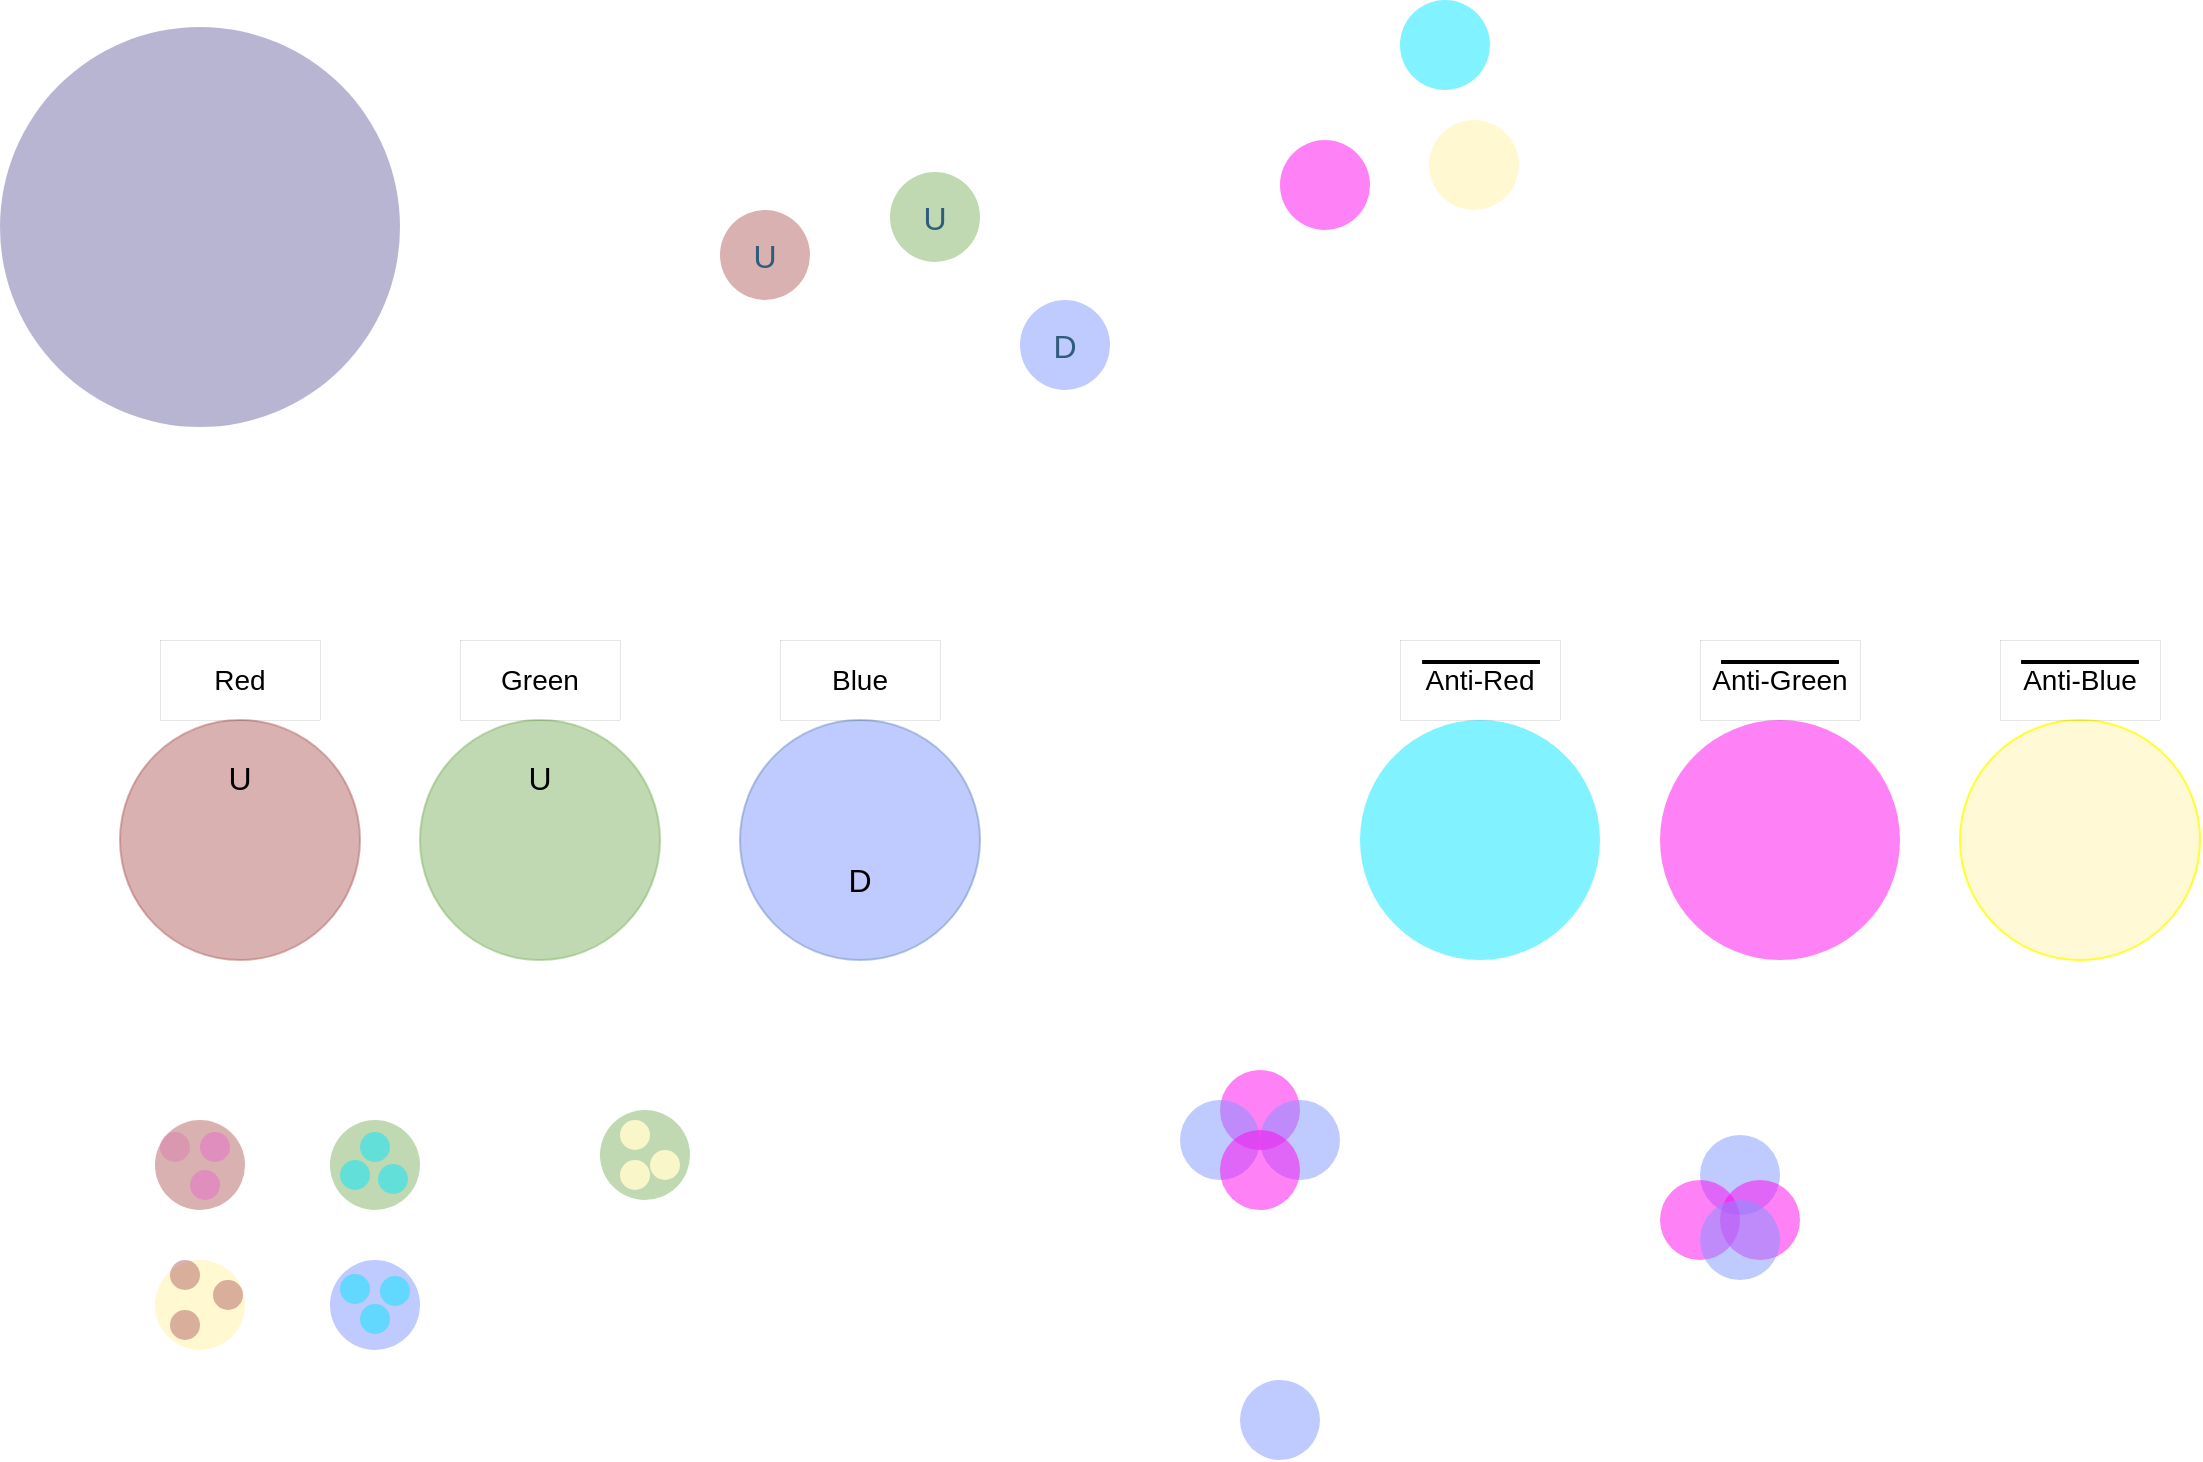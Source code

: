 <mxfile version="26.0.16">
  <diagram id="3228e29e-7158-1315-38df-8450db1d8a1d" name="Page-1">
    <mxGraphModel dx="1426" dy="781" grid="1" gridSize="10" guides="1" tooltips="1" connect="1" arrows="1" fold="1" page="1" pageScale="1" pageWidth="1920" pageHeight="1200" background="none" math="0" shadow="0">
      <root>
        <mxCell id="0" />
        <mxCell id="1" parent="0" />
        <mxCell id="21635" value="&lt;div style=&quot;text-align: center ; font-size: 16px&quot;&gt;&lt;br&gt;&lt;/div&gt;" style="ellipse;whiteSpace=wrap;html=1;aspect=fixed;rounded=1;shadow=0;glass=0;labelBackgroundColor=none;strokeColor=none;strokeWidth=1;fillColor=#FFF8CC;gradientColor=none;fontFamily=Helvetica;fontSize=16;fontColor=#2F5B7C;align=center;verticalAlign=top;spacing=15;opacity=90;" parent="1" vertex="1">
          <mxGeometry x="724.5" y="110" width="45" height="45" as="geometry" />
        </mxCell>
        <mxCell id="21636" value="" style="ellipse;whiteSpace=wrap;html=1;aspect=fixed;rounded=1;shadow=0;glass=0;labelBackgroundColor=none;strokeColor=none;strokeWidth=1;fillColor=#FF05EE;gradientColor=none;fontFamily=Helvetica;fontSize=16;fontColor=#2F5B7C;align=left;opacity=50;spacing=15;" parent="1" vertex="1">
          <mxGeometry x="650" y="120" width="45" height="45" as="geometry" />
        </mxCell>
        <mxCell id="21638" value="" style="ellipse;whiteSpace=wrap;html=1;aspect=fixed;rounded=1;shadow=0;glass=0;labelBackgroundColor=none;strokeColor=none;strokeWidth=1;fillColor=#736CA8;gradientColor=none;fontFamily=Helvetica;fontSize=16;fontColor=#2F5B7C;align=left;opacity=50;spacing=15;" parent="1" vertex="1">
          <mxGeometry x="10" y="63.5" width="200" height="200" as="geometry" />
        </mxCell>
        <mxCell id="21643" value="U" style="ellipse;whiteSpace=wrap;html=1;aspect=fixed;rounded=1;shadow=0;glass=0;labelBackgroundColor=none;strokeColor=none;strokeWidth=1;fillColor=#82B366;gradientColor=none;fontFamily=Helvetica;fontSize=16;fontColor=#2F5B7C;align=center;opacity=50;spacing=15;" parent="1" vertex="1">
          <mxGeometry x="455" y="136" width="45" height="45" as="geometry" />
        </mxCell>
        <mxCell id="21645" value="" style="ellipse;whiteSpace=wrap;html=1;aspect=fixed;rounded=1;shadow=0;glass=0;labelBackgroundColor=none;strokeColor=none;strokeWidth=1;fillColor=#05E6FF;gradientColor=none;fontFamily=Helvetica;fontSize=16;fontColor=#2F5B7C;align=center;opacity=50;spacing=15;" parent="1" vertex="1">
          <mxGeometry x="710" y="50" width="45" height="45" as="geometry" />
        </mxCell>
        <mxCell id="21646" value="D" style="ellipse;whiteSpace=wrap;html=1;aspect=fixed;rounded=1;shadow=0;glass=0;labelBackgroundColor=none;strokeColor=none;strokeWidth=1;fillColor=#8095FF;gradientColor=none;fontFamily=Helvetica;fontSize=16;fontColor=#2F5B7C;align=center;opacity=50;spacing=15;" parent="1" vertex="1">
          <mxGeometry x="520" y="200" width="45" height="45" as="geometry" />
        </mxCell>
        <mxCell id="21647" value="U" style="ellipse;whiteSpace=wrap;html=1;aspect=fixed;rounded=1;shadow=0;glass=0;labelBackgroundColor=none;strokeColor=none;strokeWidth=1;fillColor=light-dark(#B36565,#A4A0C6);gradientColor=none;fontFamily=Helvetica;fontSize=16;fontColor=#2F5B7C;align=center;opacity=50;spacing=15;" parent="1" vertex="1">
          <mxGeometry x="370" y="155" width="45" height="45" as="geometry" />
        </mxCell>
        <mxCell id="21637" value="&lt;div style=&quot;text-align: center; font-size: 16px;&quot;&gt;U&lt;/div&gt;" style="ellipse;whiteSpace=wrap;html=1;aspect=fixed;rounded=1;shadow=0;glass=0;labelBackgroundColor=none;strokeColor=#82B366;strokeWidth=1;fillColor=#82B366;fontFamily=Helvetica;fontSize=16;align=center;opacity=50;verticalAlign=top;spacing=15;" parent="1" vertex="1">
          <mxGeometry x="220" y="410" width="120" height="120" as="geometry" />
        </mxCell>
        <mxCell id="U8a9kqxpGam07MCW7ury-21656" value="" style="ellipse;whiteSpace=wrap;html=1;aspect=fixed;rounded=1;shadow=0;glass=0;labelBackgroundColor=none;strokeColor=none;strokeWidth=1;fillColor=#05E6FF;gradientColor=none;fontFamily=Helvetica;fontSize=16;fontColor=#2F5B7C;align=right;opacity=50;spacing=15;" vertex="1" parent="1">
          <mxGeometry x="690" y="410" width="120" height="120" as="geometry" />
        </mxCell>
        <mxCell id="U8a9kqxpGam07MCW7ury-21657" value="&lt;div style=&quot;text-align: center; font-size: 16px;&quot;&gt;&lt;br&gt;&lt;/div&gt;" style="ellipse;whiteSpace=wrap;html=1;aspect=fixed;rounded=1;shadow=0;glass=0;labelBackgroundColor=none;strokeColor=none;strokeWidth=1;fillColor=light-dark(#FF05EE,#EC8F82);gradientColor=none;fontFamily=Helvetica;fontSize=16;fontColor=#2F5B7C;align=center;opacity=50;verticalAlign=bottom;spacingBottom=15;spacing=15;" vertex="1" parent="1">
          <mxGeometry x="840" y="410" width="120" height="120" as="geometry" />
        </mxCell>
        <mxCell id="U8a9kqxpGam07MCW7ury-21658" value="&lt;div style=&quot;text-align: center; font-size: 16px;&quot;&gt;&lt;br&gt;&lt;/div&gt;" style="ellipse;whiteSpace=wrap;html=1;aspect=fixed;rounded=1;shadow=0;glass=0;labelBackgroundColor=none;strokeColor=light-dark(#ffff00, #6d5100);strokeWidth=1;fillColor=light-dark(#FFF8CC,#281D00);fontFamily=Helvetica;fontSize=16;align=center;opacity=80;verticalAlign=top;spacing=15;" vertex="1" parent="1">
          <mxGeometry x="990" y="410" width="120" height="120" as="geometry" />
        </mxCell>
        <mxCell id="U8a9kqxpGam07MCW7ury-21660" value="&lt;div style=&quot;text-align: center; font-size: 16px;&quot;&gt;U&lt;/div&gt;" style="ellipse;whiteSpace=wrap;html=1;aspect=fixed;rounded=1;shadow=0;glass=0;labelBackgroundColor=none;strokeColor=light-dark(#b36565, #446e2c);strokeWidth=1;fillColor=light-dark(#B36565,#446E2C);fontFamily=Helvetica;fontSize=16;align=center;opacity=50;verticalAlign=top;spacing=15;" vertex="1" parent="1">
          <mxGeometry x="70" y="410" width="120" height="120" as="geometry" />
        </mxCell>
        <mxCell id="U8a9kqxpGam07MCW7ury-21661" value="&lt;div style=&quot;text-align: center; font-size: 16px;&quot;&gt;D&lt;/div&gt;" style="ellipse;whiteSpace=wrap;html=1;aspect=fixed;rounded=1;shadow=0;glass=0;labelBackgroundColor=none;strokeColor=#6c8ebf;strokeWidth=1;fillColor=light-dark(#8095FF,#1D293B);fontFamily=Helvetica;fontSize=16;align=center;opacity=50;verticalAlign=bottom;spacingBottom=15;spacing=15;" vertex="1" parent="1">
          <mxGeometry x="380" y="410" width="120" height="120" as="geometry" />
        </mxCell>
        <mxCell id="U8a9kqxpGam07MCW7ury-21662" value="Red" style="text;strokeColor=default;align=center;fillColor=none;html=1;verticalAlign=middle;whiteSpace=wrap;rounded=0;strokeWidth=0;fontSize=14;" vertex="1" parent="1">
          <mxGeometry x="90" y="370" width="80" height="40" as="geometry" />
        </mxCell>
        <mxCell id="U8a9kqxpGam07MCW7ury-21663" value="" style="endArrow=none;html=1;rounded=0;strokeWidth=2;exitX=0.138;exitY=-0.075;exitDx=0;exitDy=0;exitPerimeter=0;" edge="1" parent="1">
          <mxGeometry width="50" height="50" relative="1" as="geometry">
            <mxPoint x="721.04" y="381" as="sourcePoint" />
            <mxPoint x="780" y="381" as="targetPoint" />
          </mxGeometry>
        </mxCell>
        <mxCell id="U8a9kqxpGam07MCW7ury-21664" value="Green" style="text;strokeColor=default;align=center;fillColor=none;html=1;verticalAlign=middle;whiteSpace=wrap;rounded=0;strokeWidth=0;fontSize=14;" vertex="1" parent="1">
          <mxGeometry x="240" y="370" width="80" height="40" as="geometry" />
        </mxCell>
        <mxCell id="U8a9kqxpGam07MCW7ury-21665" value="Blue" style="text;strokeColor=default;align=center;fillColor=none;html=1;verticalAlign=middle;whiteSpace=wrap;rounded=0;strokeWidth=0;fontSize=14;" vertex="1" parent="1">
          <mxGeometry x="400" y="370" width="80" height="40" as="geometry" />
        </mxCell>
        <mxCell id="U8a9kqxpGam07MCW7ury-21666" value="Anti-Red" style="text;strokeColor=default;align=center;fillColor=none;html=1;verticalAlign=middle;whiteSpace=wrap;rounded=0;strokeWidth=0;fontSize=14;" vertex="1" parent="1">
          <mxGeometry x="710" y="370" width="80" height="40" as="geometry" />
        </mxCell>
        <mxCell id="U8a9kqxpGam07MCW7ury-21667" value="Anti-Green" style="text;strokeColor=default;align=center;fillColor=none;html=1;verticalAlign=middle;whiteSpace=wrap;rounded=0;strokeWidth=0;fontSize=14;" vertex="1" parent="1">
          <mxGeometry x="860" y="370" width="80" height="40" as="geometry" />
        </mxCell>
        <mxCell id="U8a9kqxpGam07MCW7ury-21668" value="Anti-Blue" style="text;strokeColor=default;align=center;fillColor=none;html=1;verticalAlign=middle;whiteSpace=wrap;rounded=0;strokeWidth=0;fontSize=14;" vertex="1" parent="1">
          <mxGeometry x="1010" y="370" width="80" height="40" as="geometry" />
        </mxCell>
        <mxCell id="U8a9kqxpGam07MCW7ury-21669" value="" style="endArrow=none;html=1;rounded=0;strokeWidth=2;exitX=0.138;exitY=-0.075;exitDx=0;exitDy=0;exitPerimeter=0;" edge="1" parent="1">
          <mxGeometry width="50" height="50" relative="1" as="geometry">
            <mxPoint x="870.52" y="381" as="sourcePoint" />
            <mxPoint x="929.48" y="381" as="targetPoint" />
          </mxGeometry>
        </mxCell>
        <mxCell id="U8a9kqxpGam07MCW7ury-21670" value="" style="endArrow=none;html=1;rounded=0;strokeWidth=2;exitX=0.138;exitY=-0.075;exitDx=0;exitDy=0;exitPerimeter=0;" edge="1" parent="1">
          <mxGeometry width="50" height="50" relative="1" as="geometry">
            <mxPoint x="1020.52" y="381" as="sourcePoint" />
            <mxPoint x="1079.48" y="381" as="targetPoint" />
          </mxGeometry>
        </mxCell>
        <mxCell id="U8a9kqxpGam07MCW7ury-21672" value="" style="ellipse;whiteSpace=wrap;html=1;aspect=fixed;rounded=1;shadow=0;glass=0;labelBackgroundColor=none;strokeColor=none;strokeWidth=1;fillColor=#FF05EE;gradientColor=none;fontFamily=Helvetica;fontSize=16;fontColor=#2F5B7C;align=left;opacity=20;spacing=15;" vertex="1" parent="1">
          <mxGeometry x="90" y="616" width="15" height="15" as="geometry" />
        </mxCell>
        <mxCell id="U8a9kqxpGam07MCW7ury-21673" value="" style="ellipse;whiteSpace=wrap;html=1;aspect=fixed;rounded=1;shadow=0;glass=0;labelBackgroundColor=none;strokeColor=none;strokeWidth=1;fillColor=#82B366;gradientColor=none;fontFamily=Helvetica;fontSize=16;fontColor=#2F5B7C;align=center;opacity=50;spacing=15;" vertex="1" parent="1">
          <mxGeometry x="175" y="610" width="45" height="45" as="geometry" />
        </mxCell>
        <mxCell id="U8a9kqxpGam07MCW7ury-21674" value="" style="ellipse;whiteSpace=wrap;html=1;aspect=fixed;rounded=1;shadow=0;glass=0;labelBackgroundColor=none;strokeColor=none;strokeWidth=1;fillColor=#05E6FF;gradientColor=none;fontFamily=Helvetica;fontSize=16;fontColor=#2F5B7C;align=center;opacity=50;spacing=15;" vertex="1" parent="1">
          <mxGeometry x="180" y="630" width="15" height="15" as="geometry" />
        </mxCell>
        <mxCell id="U8a9kqxpGam07MCW7ury-21675" value="" style="ellipse;whiteSpace=wrap;html=1;aspect=fixed;rounded=1;shadow=0;glass=0;labelBackgroundColor=none;strokeColor=none;strokeWidth=1;fillColor=#8095FF;gradientColor=none;fontFamily=Helvetica;fontSize=16;fontColor=#2F5B7C;align=center;opacity=50;spacing=15;" vertex="1" parent="1">
          <mxGeometry x="175" y="680" width="45" height="45" as="geometry" />
        </mxCell>
        <mxCell id="U8a9kqxpGam07MCW7ury-21676" value="" style="ellipse;whiteSpace=wrap;html=1;aspect=fixed;rounded=1;shadow=0;glass=0;labelBackgroundColor=none;strokeColor=none;strokeWidth=1;fillColor=light-dark(#B36565,#A4A0C6);gradientColor=none;fontFamily=Helvetica;fontSize=16;fontColor=#2F5B7C;align=center;opacity=50;spacing=15;" vertex="1" parent="1">
          <mxGeometry x="87.5" y="610" width="45" height="45" as="geometry" />
        </mxCell>
        <mxCell id="U8a9kqxpGam07MCW7ury-21671" value="&lt;div style=&quot;text-align: center ; font-size: 16px&quot;&gt;&lt;br&gt;&lt;/div&gt;" style="ellipse;whiteSpace=wrap;html=1;aspect=fixed;rounded=1;shadow=0;glass=0;labelBackgroundColor=none;strokeColor=none;strokeWidth=1;fillColor=#FFF8CC;gradientColor=none;fontFamily=Helvetica;fontSize=16;fontColor=#2F5B7C;align=center;verticalAlign=top;spacing=15;opacity=90;" vertex="1" parent="1">
          <mxGeometry x="87.5" y="680" width="45" height="45" as="geometry" />
        </mxCell>
        <mxCell id="U8a9kqxpGam07MCW7ury-21678" value="" style="ellipse;whiteSpace=wrap;html=1;aspect=fixed;rounded=1;shadow=0;glass=0;labelBackgroundColor=none;strokeColor=none;strokeWidth=1;fillColor=#FF05EE;gradientColor=none;fontFamily=Helvetica;fontSize=16;fontColor=#2F5B7C;align=left;opacity=20;spacing=15;" vertex="1" parent="1">
          <mxGeometry x="105" y="635" width="15" height="15" as="geometry" />
        </mxCell>
        <mxCell id="U8a9kqxpGam07MCW7ury-21679" value="" style="ellipse;whiteSpace=wrap;html=1;aspect=fixed;rounded=1;shadow=0;glass=0;labelBackgroundColor=none;strokeColor=none;strokeWidth=1;fillColor=#FF05EE;gradientColor=none;fontFamily=Helvetica;fontSize=16;fontColor=#2F5B7C;align=left;opacity=20;spacing=15;" vertex="1" parent="1">
          <mxGeometry x="110" y="616" width="15" height="15" as="geometry" />
        </mxCell>
        <mxCell id="U8a9kqxpGam07MCW7ury-21680" value="" style="ellipse;whiteSpace=wrap;html=1;aspect=fixed;rounded=1;shadow=0;glass=0;labelBackgroundColor=none;strokeColor=none;strokeWidth=1;fillColor=#05E6FF;gradientColor=none;fontFamily=Helvetica;fontSize=16;fontColor=#2F5B7C;align=center;opacity=50;spacing=15;" vertex="1" parent="1">
          <mxGeometry x="190" y="616" width="15" height="15" as="geometry" />
        </mxCell>
        <mxCell id="U8a9kqxpGam07MCW7ury-21683" value="" style="ellipse;whiteSpace=wrap;html=1;aspect=fixed;rounded=1;shadow=0;glass=0;labelBackgroundColor=none;strokeColor=none;strokeWidth=1;fillColor=#05E6FF;gradientColor=none;fontFamily=Helvetica;fontSize=16;fontColor=#2F5B7C;align=center;opacity=50;spacing=15;" vertex="1" parent="1">
          <mxGeometry x="199" y="632" width="15" height="15" as="geometry" />
        </mxCell>
        <mxCell id="U8a9kqxpGam07MCW7ury-21684" value="" style="ellipse;whiteSpace=wrap;html=1;aspect=fixed;rounded=1;shadow=0;glass=0;labelBackgroundColor=none;strokeColor=none;strokeWidth=1;fillColor=light-dark(#B36565,#A4A0C6);gradientColor=none;fontFamily=Helvetica;fontSize=16;fontColor=#2F5B7C;align=center;opacity=50;spacing=15;" vertex="1" parent="1">
          <mxGeometry x="95" y="680" width="15" height="15" as="geometry" />
        </mxCell>
        <mxCell id="U8a9kqxpGam07MCW7ury-21685" value="" style="ellipse;whiteSpace=wrap;html=1;aspect=fixed;rounded=1;shadow=0;glass=0;labelBackgroundColor=none;strokeColor=none;strokeWidth=1;fillColor=light-dark(#B36565,#A4A0C6);gradientColor=none;fontFamily=Helvetica;fontSize=16;fontColor=#2F5B7C;align=center;opacity=50;spacing=15;" vertex="1" parent="1">
          <mxGeometry x="116.5" y="690" width="15" height="15" as="geometry" />
        </mxCell>
        <mxCell id="U8a9kqxpGam07MCW7ury-21687" value="" style="ellipse;whiteSpace=wrap;html=1;aspect=fixed;rounded=1;shadow=0;glass=0;labelBackgroundColor=none;strokeColor=none;strokeWidth=1;fillColor=light-dark(#B36565,#A4A0C6);gradientColor=none;fontFamily=Helvetica;fontSize=16;fontColor=#2F5B7C;align=center;opacity=50;spacing=15;" vertex="1" parent="1">
          <mxGeometry x="95" y="705" width="15" height="15" as="geometry" />
        </mxCell>
        <mxCell id="U8a9kqxpGam07MCW7ury-21688" value="" style="ellipse;whiteSpace=wrap;html=1;aspect=fixed;rounded=1;shadow=0;glass=0;labelBackgroundColor=none;strokeColor=none;strokeWidth=1;fillColor=#82B366;gradientColor=none;fontFamily=Helvetica;fontSize=16;fontColor=#2F5B7C;align=center;opacity=50;spacing=15;" vertex="1" parent="1">
          <mxGeometry x="310" y="605" width="45" height="45" as="geometry" />
        </mxCell>
        <mxCell id="U8a9kqxpGam07MCW7ury-21689" value="&lt;div style=&quot;text-align: center ; font-size: 16px&quot;&gt;&lt;br&gt;&lt;/div&gt;" style="ellipse;whiteSpace=wrap;html=1;aspect=fixed;rounded=1;shadow=0;glass=0;labelBackgroundColor=none;strokeColor=none;strokeWidth=1;fillColor=#FFF8CC;gradientColor=none;fontFamily=Helvetica;fontSize=16;fontColor=#2F5B7C;align=center;verticalAlign=top;spacing=15;opacity=90;" vertex="1" parent="1">
          <mxGeometry x="320" y="610" width="15" height="15" as="geometry" />
        </mxCell>
        <mxCell id="U8a9kqxpGam07MCW7ury-21690" value="&lt;div style=&quot;text-align: center ; font-size: 16px&quot;&gt;&lt;br&gt;&lt;/div&gt;" style="ellipse;whiteSpace=wrap;html=1;aspect=fixed;rounded=1;shadow=0;glass=0;labelBackgroundColor=none;strokeColor=none;strokeWidth=1;fillColor=#FFF8CC;gradientColor=none;fontFamily=Helvetica;fontSize=16;fontColor=#2F5B7C;align=center;verticalAlign=top;spacing=15;opacity=90;" vertex="1" parent="1">
          <mxGeometry x="335" y="625" width="15" height="15" as="geometry" />
        </mxCell>
        <mxCell id="U8a9kqxpGam07MCW7ury-21691" value="&lt;div style=&quot;text-align: center ; font-size: 16px&quot;&gt;&lt;br&gt;&lt;/div&gt;" style="ellipse;whiteSpace=wrap;html=1;aspect=fixed;rounded=1;shadow=0;glass=0;labelBackgroundColor=none;strokeColor=none;strokeWidth=1;fillColor=#FFF8CC;gradientColor=none;fontFamily=Helvetica;fontSize=16;fontColor=#2F5B7C;align=center;verticalAlign=top;spacing=15;opacity=90;" vertex="1" parent="1">
          <mxGeometry x="320" y="630" width="15" height="15" as="geometry" />
        </mxCell>
        <mxCell id="U8a9kqxpGam07MCW7ury-21692" value="" style="ellipse;whiteSpace=wrap;html=1;aspect=fixed;rounded=1;shadow=0;glass=0;labelBackgroundColor=none;strokeColor=none;strokeWidth=1;fillColor=#05E6FF;gradientColor=none;fontFamily=Helvetica;fontSize=16;fontColor=#2F5B7C;align=center;opacity=50;spacing=15;" vertex="1" parent="1">
          <mxGeometry x="190" y="702" width="15" height="15" as="geometry" />
        </mxCell>
        <mxCell id="U8a9kqxpGam07MCW7ury-21693" value="" style="ellipse;whiteSpace=wrap;html=1;aspect=fixed;rounded=1;shadow=0;glass=0;labelBackgroundColor=none;strokeColor=none;strokeWidth=1;fillColor=#05E6FF;gradientColor=none;fontFamily=Helvetica;fontSize=16;fontColor=#2F5B7C;align=center;opacity=50;spacing=15;" vertex="1" parent="1">
          <mxGeometry x="200" y="688" width="15" height="15" as="geometry" />
        </mxCell>
        <mxCell id="U8a9kqxpGam07MCW7ury-21694" value="" style="ellipse;whiteSpace=wrap;html=1;aspect=fixed;rounded=1;shadow=0;glass=0;labelBackgroundColor=none;strokeColor=none;strokeWidth=1;fillColor=#05E6FF;gradientColor=none;fontFamily=Helvetica;fontSize=16;fontColor=#2F5B7C;align=center;opacity=50;spacing=15;" vertex="1" parent="1">
          <mxGeometry x="180" y="687" width="15" height="15" as="geometry" />
        </mxCell>
        <mxCell id="U8a9kqxpGam07MCW7ury-21699" value="" style="ellipse;whiteSpace=wrap;html=1;aspect=fixed;rounded=1;shadow=0;glass=0;labelBackgroundColor=none;strokeColor=none;strokeWidth=1;fillColor=#FF05EE;gradientColor=none;fontFamily=Helvetica;fontSize=16;fontColor=#2F5B7C;align=left;opacity=50;spacing=15;" vertex="1" parent="1">
          <mxGeometry x="620" y="585" width="40" height="40" as="geometry" />
        </mxCell>
        <mxCell id="U8a9kqxpGam07MCW7ury-21702" value="" style="ellipse;whiteSpace=wrap;html=1;aspect=fixed;rounded=1;shadow=0;glass=0;labelBackgroundColor=none;strokeColor=none;strokeWidth=1;fillColor=#8095FF;gradientColor=none;fontFamily=Helvetica;fontSize=16;fontColor=#2F5B7C;align=center;opacity=50;spacing=15;" vertex="1" parent="1">
          <mxGeometry x="600" y="600" width="40" height="40" as="geometry" />
        </mxCell>
        <mxCell id="U8a9kqxpGam07MCW7ury-21705" value="" style="ellipse;whiteSpace=wrap;html=1;aspect=fixed;rounded=1;shadow=0;glass=0;labelBackgroundColor=none;strokeColor=none;strokeWidth=1;fillColor=#8095FF;gradientColor=none;fontFamily=Helvetica;fontSize=16;fontColor=#2F5B7C;align=center;opacity=50;spacing=15;" vertex="1" parent="1">
          <mxGeometry x="640" y="600" width="40" height="40" as="geometry" />
        </mxCell>
        <mxCell id="U8a9kqxpGam07MCW7ury-21706" value="" style="ellipse;whiteSpace=wrap;html=1;aspect=fixed;rounded=1;shadow=0;glass=0;labelBackgroundColor=none;strokeColor=none;strokeWidth=1;fillColor=#FF05EE;gradientColor=none;fontFamily=Helvetica;fontSize=16;fontColor=#2F5B7C;align=left;opacity=50;spacing=15;" vertex="1" parent="1">
          <mxGeometry x="620" y="615" width="40" height="40" as="geometry" />
        </mxCell>
        <mxCell id="U8a9kqxpGam07MCW7ury-21707" value="" style="ellipse;whiteSpace=wrap;html=1;aspect=fixed;rounded=1;shadow=0;glass=0;labelBackgroundColor=none;strokeColor=none;strokeWidth=1;fillColor=#8095FF;gradientColor=none;fontFamily=Helvetica;fontSize=16;fontColor=#2F5B7C;align=center;opacity=50;spacing=15;" vertex="1" parent="1">
          <mxGeometry x="860" y="617.5" width="40" height="40" as="geometry" />
        </mxCell>
        <mxCell id="U8a9kqxpGam07MCW7ury-21708" value="" style="ellipse;whiteSpace=wrap;html=1;aspect=fixed;rounded=1;shadow=0;glass=0;labelBackgroundColor=none;strokeColor=none;strokeWidth=1;fillColor=#FF05EE;gradientColor=none;fontFamily=Helvetica;fontSize=16;fontColor=#2F5B7C;align=left;opacity=50;spacing=15;" vertex="1" parent="1">
          <mxGeometry x="840" y="640" width="40" height="40" as="geometry" />
        </mxCell>
        <mxCell id="U8a9kqxpGam07MCW7ury-21709" value="" style="ellipse;whiteSpace=wrap;html=1;aspect=fixed;rounded=1;shadow=0;glass=0;labelBackgroundColor=none;strokeColor=none;strokeWidth=1;fillColor=#8095FF;gradientColor=none;fontFamily=Helvetica;fontSize=16;fontColor=#2F5B7C;align=center;opacity=50;spacing=15;" vertex="1" parent="1">
          <mxGeometry x="630" y="740" width="40" height="40" as="geometry" />
        </mxCell>
        <mxCell id="U8a9kqxpGam07MCW7ury-21710" value="" style="ellipse;whiteSpace=wrap;html=1;aspect=fixed;rounded=1;shadow=0;glass=0;labelBackgroundColor=none;strokeColor=none;strokeWidth=1;fillColor=#FF05EE;gradientColor=none;fontFamily=Helvetica;fontSize=16;fontColor=#2F5B7C;align=left;opacity=50;spacing=15;" vertex="1" parent="1">
          <mxGeometry x="870" y="640" width="40" height="40" as="geometry" />
        </mxCell>
        <mxCell id="U8a9kqxpGam07MCW7ury-21711" value="" style="ellipse;whiteSpace=wrap;html=1;aspect=fixed;rounded=1;shadow=0;glass=0;labelBackgroundColor=none;strokeColor=none;strokeWidth=1;fillColor=#8095FF;gradientColor=none;fontFamily=Helvetica;fontSize=16;fontColor=#2F5B7C;align=center;opacity=50;spacing=15;" vertex="1" parent="1">
          <mxGeometry x="860" y="650" width="40" height="40" as="geometry" />
        </mxCell>
      </root>
    </mxGraphModel>
  </diagram>
</mxfile>
